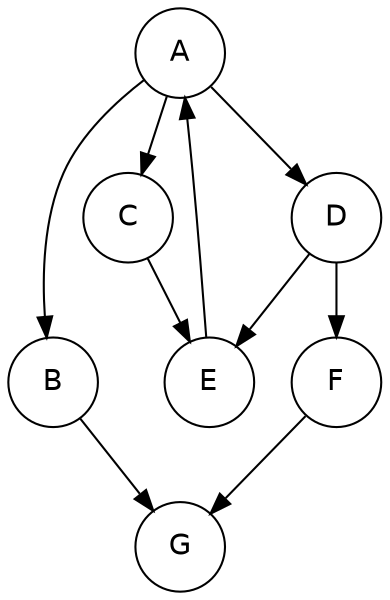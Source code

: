 digraph G {
	graph [fontname = "Helvetica"];
	node [fontname = "Helvetica",shape=circle,width=0.6];
	edge [fontname = "Helvetica"];

	A -> B;
	A -> C;
	A -> D;
	B -> G;
	C -> E;
	D -> E;
	D -> F;
	E -> A; # in the pptx slide, E -> B, but going to A is better for the layout
	F -> G;
}
